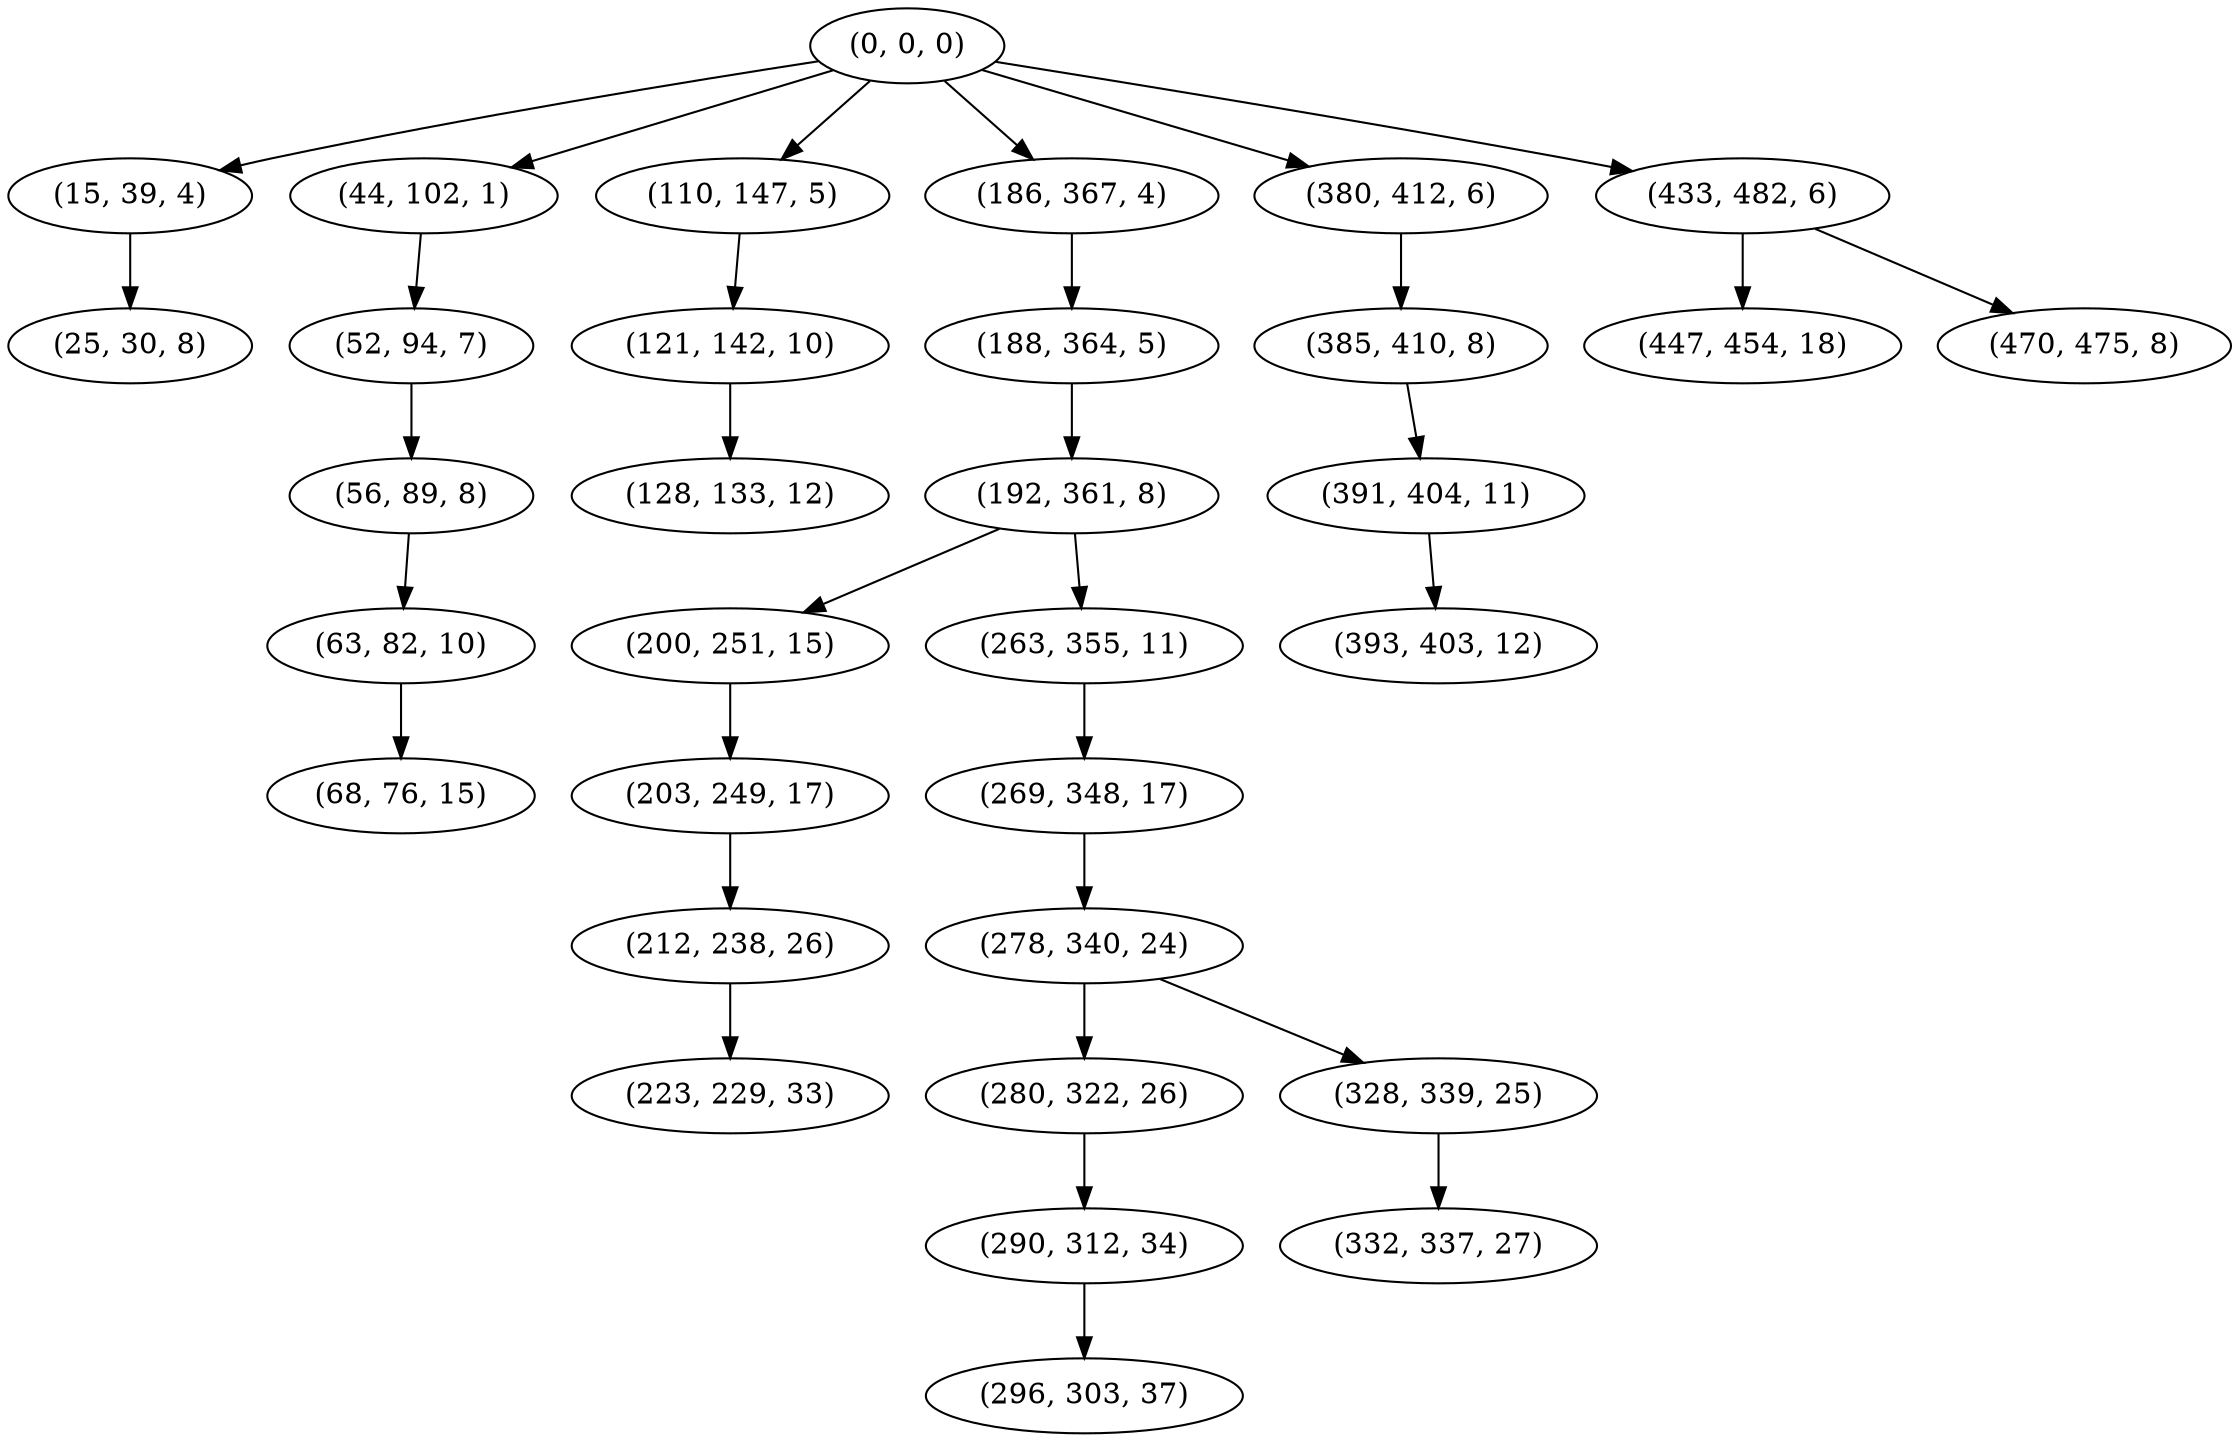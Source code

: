 digraph tree {
    "(0, 0, 0)";
    "(15, 39, 4)";
    "(25, 30, 8)";
    "(44, 102, 1)";
    "(52, 94, 7)";
    "(56, 89, 8)";
    "(63, 82, 10)";
    "(68, 76, 15)";
    "(110, 147, 5)";
    "(121, 142, 10)";
    "(128, 133, 12)";
    "(186, 367, 4)";
    "(188, 364, 5)";
    "(192, 361, 8)";
    "(200, 251, 15)";
    "(203, 249, 17)";
    "(212, 238, 26)";
    "(223, 229, 33)";
    "(263, 355, 11)";
    "(269, 348, 17)";
    "(278, 340, 24)";
    "(280, 322, 26)";
    "(290, 312, 34)";
    "(296, 303, 37)";
    "(328, 339, 25)";
    "(332, 337, 27)";
    "(380, 412, 6)";
    "(385, 410, 8)";
    "(391, 404, 11)";
    "(393, 403, 12)";
    "(433, 482, 6)";
    "(447, 454, 18)";
    "(470, 475, 8)";
    "(0, 0, 0)" -> "(15, 39, 4)";
    "(0, 0, 0)" -> "(44, 102, 1)";
    "(0, 0, 0)" -> "(110, 147, 5)";
    "(0, 0, 0)" -> "(186, 367, 4)";
    "(0, 0, 0)" -> "(380, 412, 6)";
    "(0, 0, 0)" -> "(433, 482, 6)";
    "(15, 39, 4)" -> "(25, 30, 8)";
    "(44, 102, 1)" -> "(52, 94, 7)";
    "(52, 94, 7)" -> "(56, 89, 8)";
    "(56, 89, 8)" -> "(63, 82, 10)";
    "(63, 82, 10)" -> "(68, 76, 15)";
    "(110, 147, 5)" -> "(121, 142, 10)";
    "(121, 142, 10)" -> "(128, 133, 12)";
    "(186, 367, 4)" -> "(188, 364, 5)";
    "(188, 364, 5)" -> "(192, 361, 8)";
    "(192, 361, 8)" -> "(200, 251, 15)";
    "(192, 361, 8)" -> "(263, 355, 11)";
    "(200, 251, 15)" -> "(203, 249, 17)";
    "(203, 249, 17)" -> "(212, 238, 26)";
    "(212, 238, 26)" -> "(223, 229, 33)";
    "(263, 355, 11)" -> "(269, 348, 17)";
    "(269, 348, 17)" -> "(278, 340, 24)";
    "(278, 340, 24)" -> "(280, 322, 26)";
    "(278, 340, 24)" -> "(328, 339, 25)";
    "(280, 322, 26)" -> "(290, 312, 34)";
    "(290, 312, 34)" -> "(296, 303, 37)";
    "(328, 339, 25)" -> "(332, 337, 27)";
    "(380, 412, 6)" -> "(385, 410, 8)";
    "(385, 410, 8)" -> "(391, 404, 11)";
    "(391, 404, 11)" -> "(393, 403, 12)";
    "(433, 482, 6)" -> "(447, 454, 18)";
    "(433, 482, 6)" -> "(470, 475, 8)";
}
